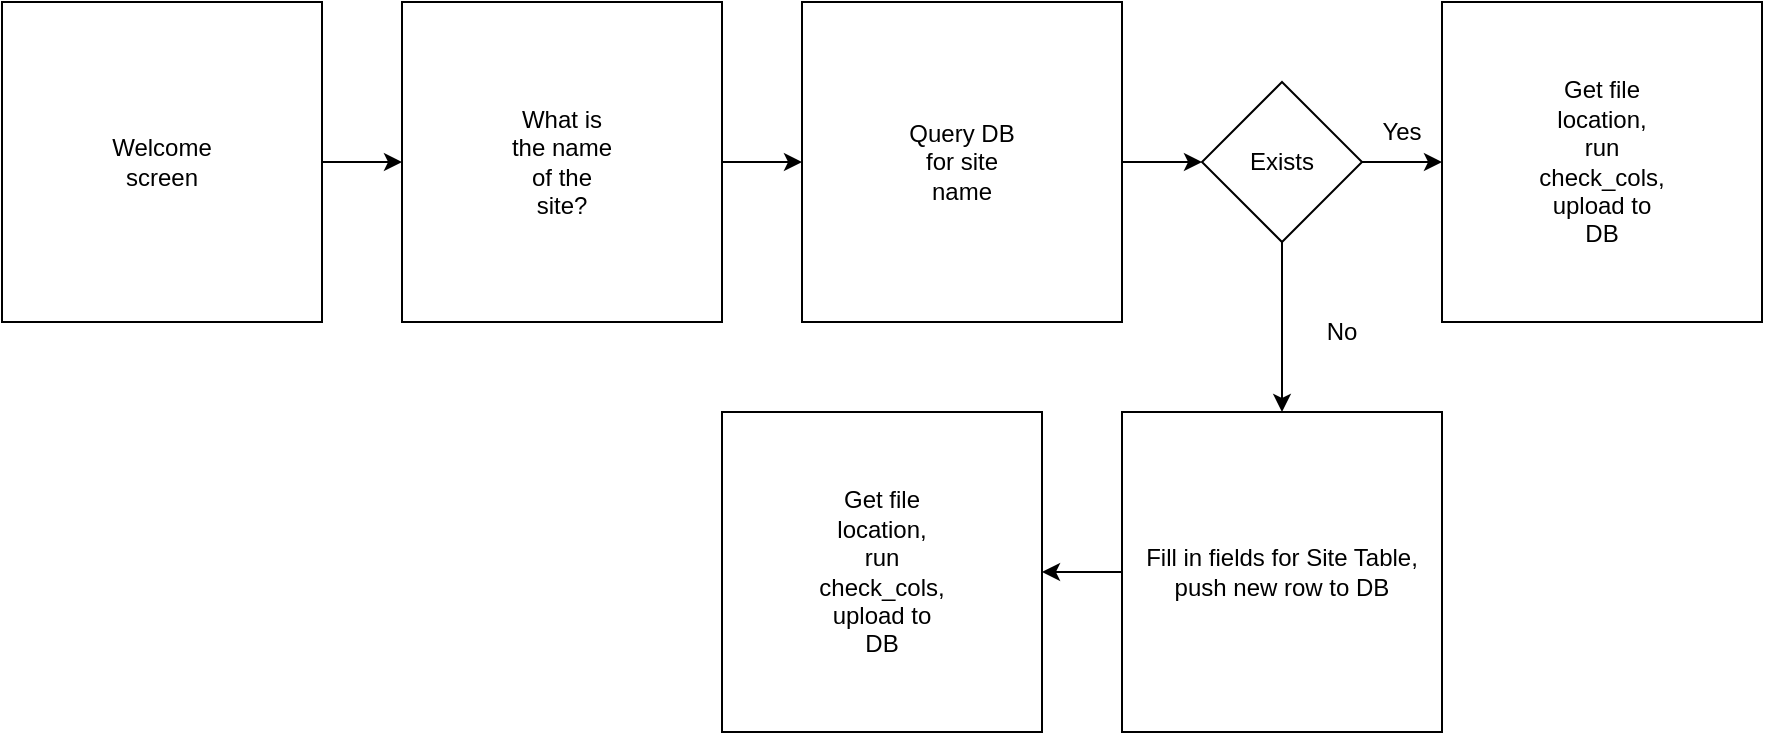 <mxfile version="24.7.17">
  <diagram name="Page-1" id="vKN5p3QjiPUPfjsCj1lV">
    <mxGraphModel dx="1050" dy="618" grid="1" gridSize="10" guides="1" tooltips="1" connect="1" arrows="1" fold="1" page="1" pageScale="1" pageWidth="850" pageHeight="1100" math="0" shadow="0">
      <root>
        <mxCell id="0" />
        <mxCell id="1" parent="0" />
        <mxCell id="WcmTbD1h88kdAAe3cai_-10" style="edgeStyle=orthogonalEdgeStyle;rounded=0;orthogonalLoop=1;jettySize=auto;html=1;entryX=0;entryY=0.5;entryDx=0;entryDy=0;" edge="1" parent="1" source="WcmTbD1h88kdAAe3cai_-1" target="WcmTbD1h88kdAAe3cai_-3">
          <mxGeometry relative="1" as="geometry" />
        </mxCell>
        <mxCell id="WcmTbD1h88kdAAe3cai_-1" value="" style="whiteSpace=wrap;html=1;aspect=fixed;" vertex="1" parent="1">
          <mxGeometry x="40" y="40" width="160" height="160" as="geometry" />
        </mxCell>
        <mxCell id="WcmTbD1h88kdAAe3cai_-2" value="Welcome screen" style="text;html=1;align=center;verticalAlign=middle;whiteSpace=wrap;rounded=0;" vertex="1" parent="1">
          <mxGeometry x="90" y="105" width="60" height="30" as="geometry" />
        </mxCell>
        <mxCell id="WcmTbD1h88kdAAe3cai_-11" style="edgeStyle=orthogonalEdgeStyle;rounded=0;orthogonalLoop=1;jettySize=auto;html=1;entryX=0;entryY=0.5;entryDx=0;entryDy=0;" edge="1" parent="1" source="WcmTbD1h88kdAAe3cai_-3" target="WcmTbD1h88kdAAe3cai_-7">
          <mxGeometry relative="1" as="geometry" />
        </mxCell>
        <mxCell id="WcmTbD1h88kdAAe3cai_-3" value="" style="whiteSpace=wrap;html=1;aspect=fixed;" vertex="1" parent="1">
          <mxGeometry x="240" y="40" width="160" height="160" as="geometry" />
        </mxCell>
        <mxCell id="WcmTbD1h88kdAAe3cai_-4" value="What is the name of the site?" style="text;html=1;align=center;verticalAlign=middle;whiteSpace=wrap;rounded=0;" vertex="1" parent="1">
          <mxGeometry x="290" y="105" width="60" height="30" as="geometry" />
        </mxCell>
        <mxCell id="WcmTbD1h88kdAAe3cai_-12" style="edgeStyle=orthogonalEdgeStyle;rounded=0;orthogonalLoop=1;jettySize=auto;html=1;entryX=0;entryY=0.5;entryDx=0;entryDy=0;" edge="1" parent="1" source="WcmTbD1h88kdAAe3cai_-7" target="WcmTbD1h88kdAAe3cai_-9">
          <mxGeometry relative="1" as="geometry" />
        </mxCell>
        <mxCell id="WcmTbD1h88kdAAe3cai_-7" value="" style="whiteSpace=wrap;html=1;aspect=fixed;" vertex="1" parent="1">
          <mxGeometry x="440" y="40" width="160" height="160" as="geometry" />
        </mxCell>
        <mxCell id="WcmTbD1h88kdAAe3cai_-8" value="Query DB for site name" style="text;html=1;align=center;verticalAlign=middle;whiteSpace=wrap;rounded=0;" vertex="1" parent="1">
          <mxGeometry x="490" y="105" width="60" height="30" as="geometry" />
        </mxCell>
        <mxCell id="WcmTbD1h88kdAAe3cai_-17" style="edgeStyle=orthogonalEdgeStyle;rounded=0;orthogonalLoop=1;jettySize=auto;html=1;entryX=0;entryY=0.5;entryDx=0;entryDy=0;" edge="1" parent="1" source="WcmTbD1h88kdAAe3cai_-9" target="WcmTbD1h88kdAAe3cai_-15">
          <mxGeometry relative="1" as="geometry" />
        </mxCell>
        <mxCell id="WcmTbD1h88kdAAe3cai_-20" style="edgeStyle=orthogonalEdgeStyle;rounded=0;orthogonalLoop=1;jettySize=auto;html=1;entryX=0.5;entryY=0;entryDx=0;entryDy=0;" edge="1" parent="1" source="WcmTbD1h88kdAAe3cai_-9" target="WcmTbD1h88kdAAe3cai_-18">
          <mxGeometry relative="1" as="geometry" />
        </mxCell>
        <mxCell id="WcmTbD1h88kdAAe3cai_-9" value="" style="rhombus;whiteSpace=wrap;html=1;" vertex="1" parent="1">
          <mxGeometry x="640" y="80" width="80" height="80" as="geometry" />
        </mxCell>
        <mxCell id="WcmTbD1h88kdAAe3cai_-13" value="Exists" style="text;html=1;align=center;verticalAlign=middle;whiteSpace=wrap;rounded=0;" vertex="1" parent="1">
          <mxGeometry x="650" y="105" width="60" height="30" as="geometry" />
        </mxCell>
        <mxCell id="WcmTbD1h88kdAAe3cai_-14" value="Yes" style="text;html=1;align=center;verticalAlign=middle;whiteSpace=wrap;rounded=0;" vertex="1" parent="1">
          <mxGeometry x="710" y="90" width="60" height="30" as="geometry" />
        </mxCell>
        <mxCell id="WcmTbD1h88kdAAe3cai_-15" value="" style="whiteSpace=wrap;html=1;aspect=fixed;" vertex="1" parent="1">
          <mxGeometry x="760" y="40" width="160" height="160" as="geometry" />
        </mxCell>
        <mxCell id="WcmTbD1h88kdAAe3cai_-16" value="Get file location, run check_cols, upload to DB" style="text;html=1;align=center;verticalAlign=middle;whiteSpace=wrap;rounded=0;" vertex="1" parent="1">
          <mxGeometry x="810" y="105" width="60" height="30" as="geometry" />
        </mxCell>
        <mxCell id="WcmTbD1h88kdAAe3cai_-24" style="edgeStyle=orthogonalEdgeStyle;rounded=0;orthogonalLoop=1;jettySize=auto;html=1;entryX=1;entryY=0.5;entryDx=0;entryDy=0;" edge="1" parent="1" source="WcmTbD1h88kdAAe3cai_-18" target="WcmTbD1h88kdAAe3cai_-22">
          <mxGeometry relative="1" as="geometry" />
        </mxCell>
        <mxCell id="WcmTbD1h88kdAAe3cai_-18" value="Fill in fields for Site Table, push new row to DB" style="whiteSpace=wrap;html=1;aspect=fixed;" vertex="1" parent="1">
          <mxGeometry x="600" y="245" width="160" height="160" as="geometry" />
        </mxCell>
        <mxCell id="WcmTbD1h88kdAAe3cai_-21" value="No" style="text;html=1;align=center;verticalAlign=middle;whiteSpace=wrap;rounded=0;" vertex="1" parent="1">
          <mxGeometry x="680" y="190" width="60" height="30" as="geometry" />
        </mxCell>
        <mxCell id="WcmTbD1h88kdAAe3cai_-22" value="" style="whiteSpace=wrap;html=1;aspect=fixed;" vertex="1" parent="1">
          <mxGeometry x="400" y="245" width="160" height="160" as="geometry" />
        </mxCell>
        <mxCell id="WcmTbD1h88kdAAe3cai_-23" value="Get file location, run check_cols, upload to DB" style="text;html=1;align=center;verticalAlign=middle;whiteSpace=wrap;rounded=0;" vertex="1" parent="1">
          <mxGeometry x="450" y="310" width="60" height="30" as="geometry" />
        </mxCell>
      </root>
    </mxGraphModel>
  </diagram>
</mxfile>
